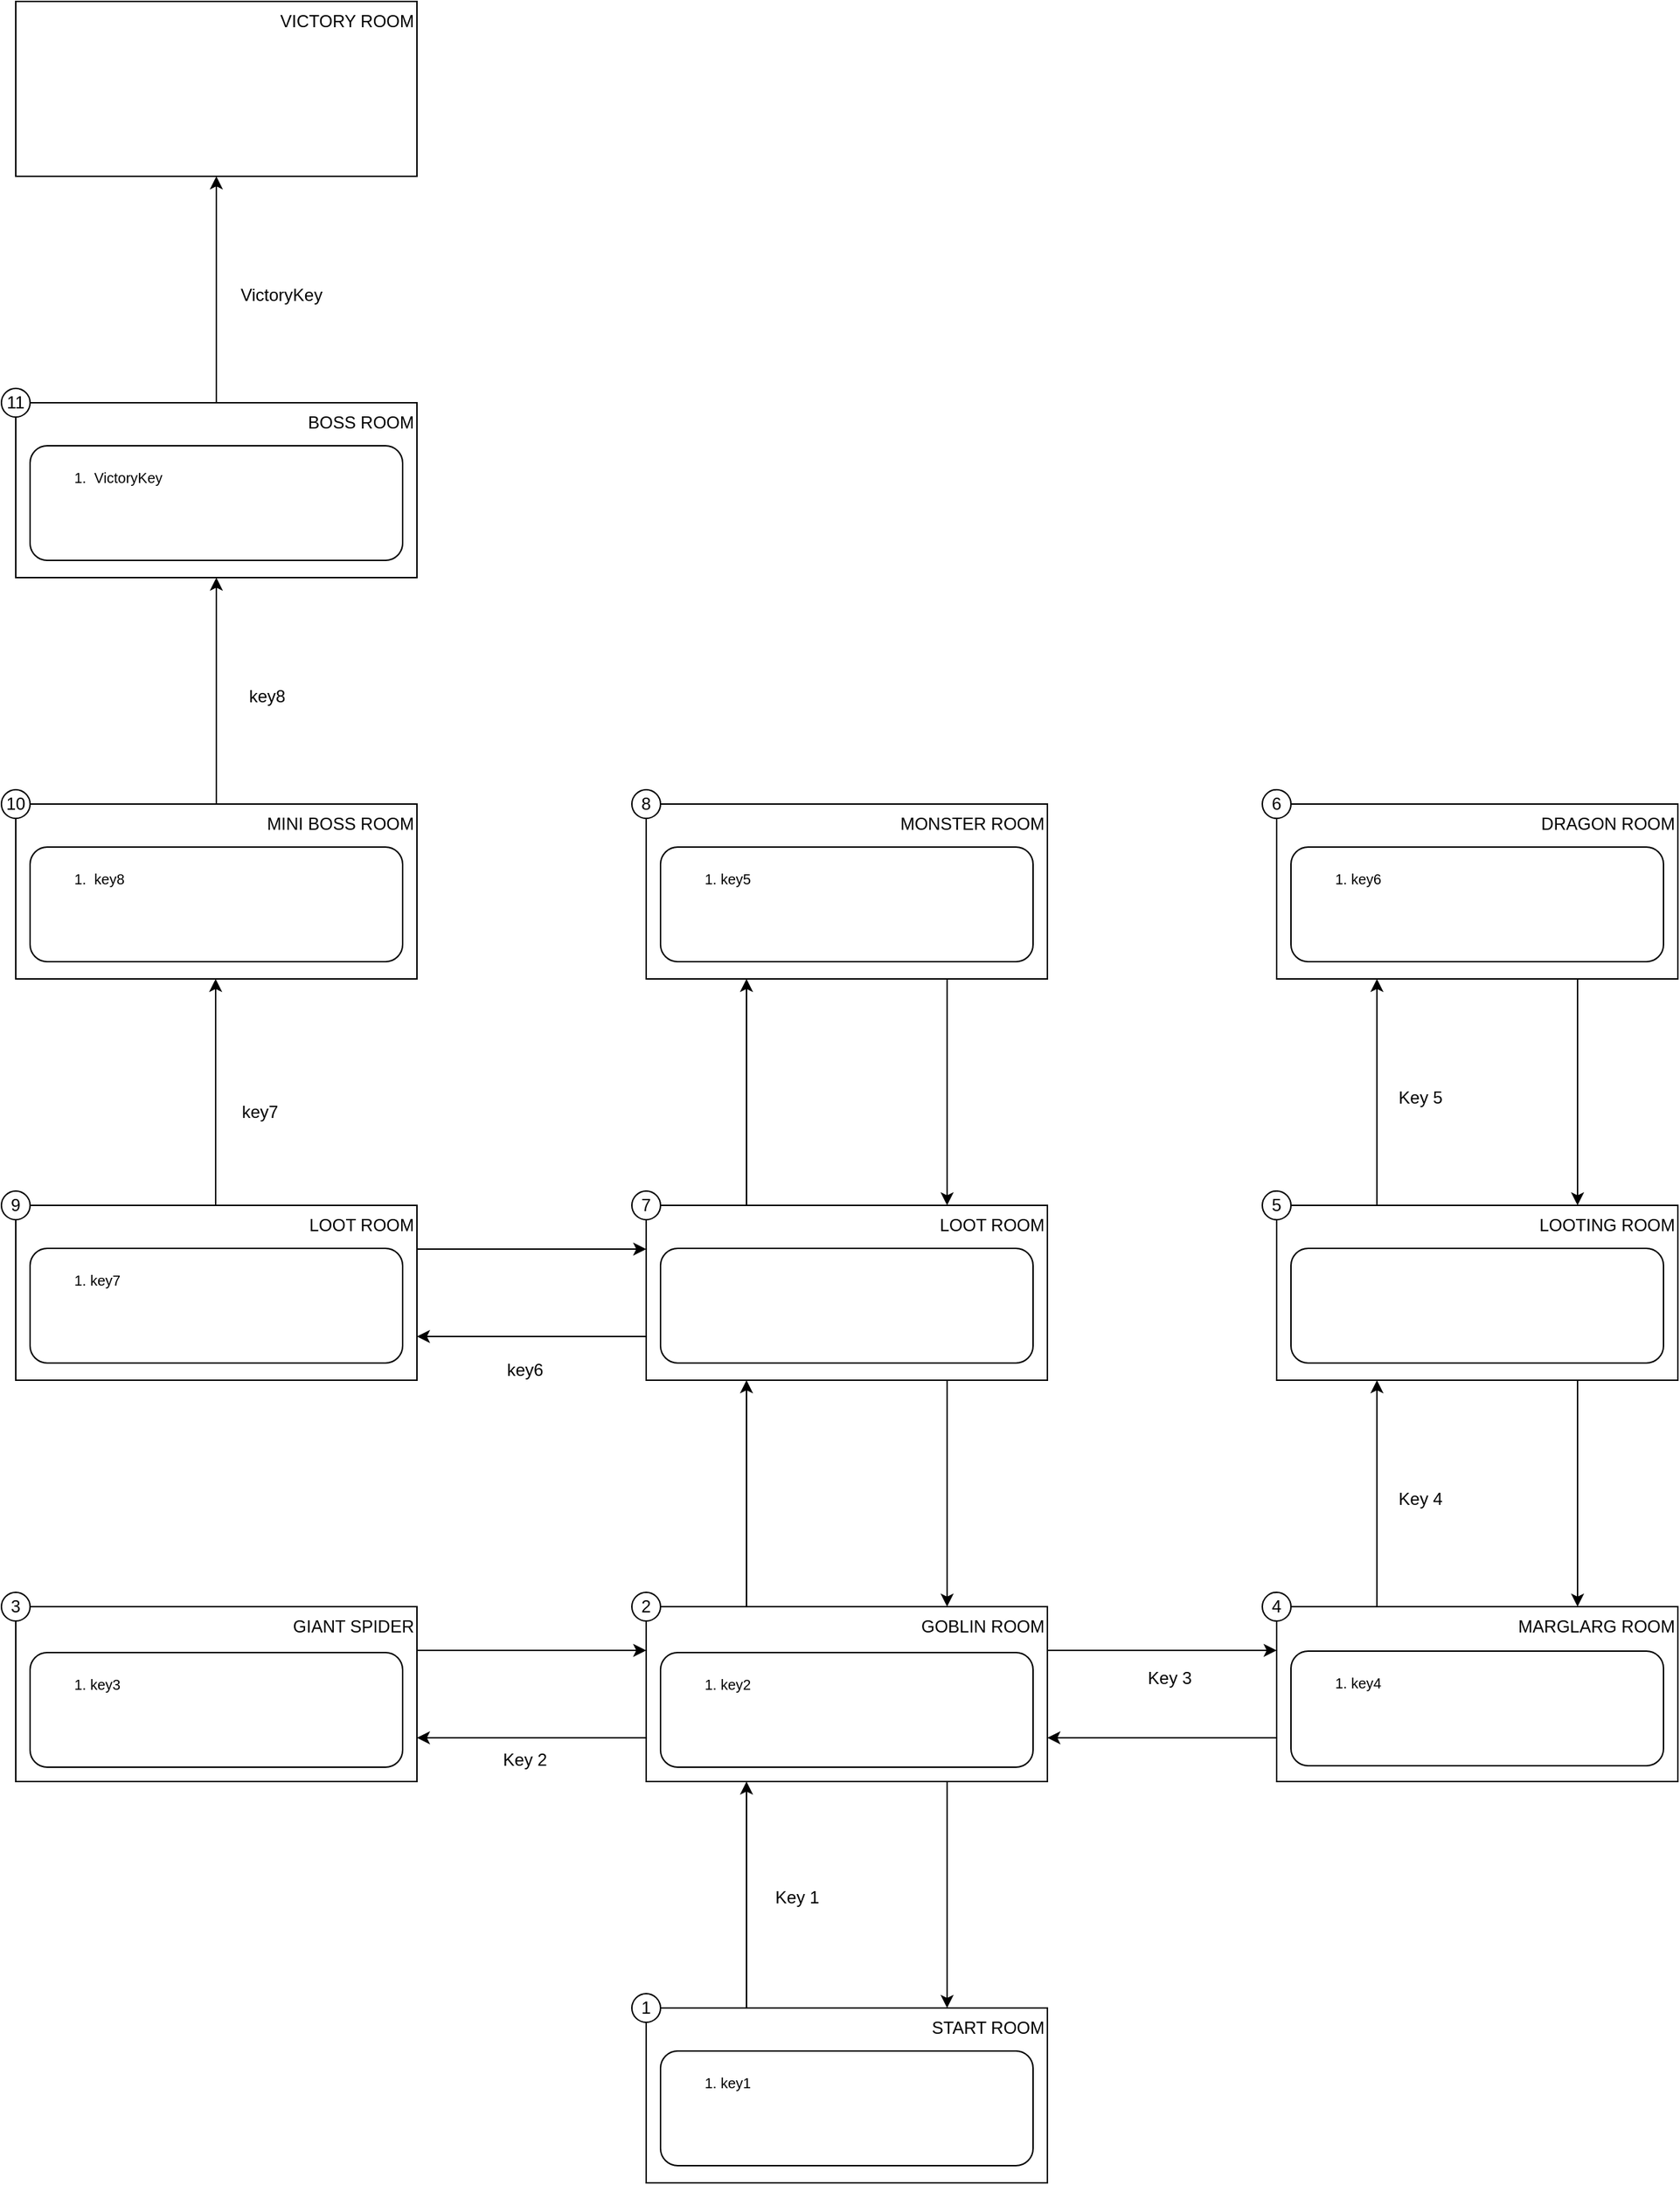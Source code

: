 <mxfile version="24.5.2" type="device">
  <diagram name="Pagina-1" id="9mHcJXdj0dUMFOOQDPm1">
    <mxGraphModel dx="3217" dy="2456" grid="1" gridSize="10" guides="1" tooltips="1" connect="1" arrows="1" fold="1" page="1" pageScale="1" pageWidth="827" pageHeight="1169" math="0" shadow="0">
      <root>
        <mxCell id="0" />
        <mxCell id="1" parent="0" />
        <mxCell id="ytGMDuZpWYm2PS7Yhij4-1" style="edgeStyle=none;rounded=0;orthogonalLoop=1;jettySize=auto;html=1;exitX=0.75;exitY=1;exitDx=0;exitDy=0;entryX=0.75;entryY=0;entryDx=0;entryDy=0;" parent="1" source="ytGMDuZpWYm2PS7Yhij4-5" target="ytGMDuZpWYm2PS7Yhij4-7" edge="1">
          <mxGeometry relative="1" as="geometry" />
        </mxCell>
        <mxCell id="ytGMDuZpWYm2PS7Yhij4-2" style="edgeStyle=none;rounded=0;orthogonalLoop=1;jettySize=auto;html=1;exitX=0;exitY=0.75;exitDx=0;exitDy=0;entryX=1;entryY=0.75;entryDx=0;entryDy=0;" parent="1" source="ytGMDuZpWYm2PS7Yhij4-5" target="ytGMDuZpWYm2PS7Yhij4-12" edge="1">
          <mxGeometry relative="1" as="geometry" />
        </mxCell>
        <mxCell id="ytGMDuZpWYm2PS7Yhij4-3" style="edgeStyle=none;rounded=0;orthogonalLoop=1;jettySize=auto;html=1;exitX=1;exitY=0.25;exitDx=0;exitDy=0;entryX=0;entryY=0.25;entryDx=0;entryDy=0;" parent="1" source="ytGMDuZpWYm2PS7Yhij4-5" target="ytGMDuZpWYm2PS7Yhij4-10" edge="1">
          <mxGeometry relative="1" as="geometry" />
        </mxCell>
        <mxCell id="ytGMDuZpWYm2PS7Yhij4-4" style="edgeStyle=none;rounded=0;orthogonalLoop=1;jettySize=auto;html=1;exitX=0.25;exitY=0;exitDx=0;exitDy=0;entryX=0.25;entryY=1;entryDx=0;entryDy=0;" parent="1" source="ytGMDuZpWYm2PS7Yhij4-5" target="ytGMDuZpWYm2PS7Yhij4-19" edge="1">
          <mxGeometry relative="1" as="geometry" />
        </mxCell>
        <mxCell id="ytGMDuZpWYm2PS7Yhij4-5" value="GOBLIN ROOM" style="whiteSpace=wrap;html=1;align=right;verticalAlign=top;" parent="1" vertex="1">
          <mxGeometry x="240" y="520" width="280" height="122" as="geometry" />
        </mxCell>
        <mxCell id="ytGMDuZpWYm2PS7Yhij4-6" style="edgeStyle=none;rounded=0;orthogonalLoop=1;jettySize=auto;html=1;exitX=0.25;exitY=0;exitDx=0;exitDy=0;entryX=0.25;entryY=1;entryDx=0;entryDy=0;" parent="1" source="ytGMDuZpWYm2PS7Yhij4-7" target="ytGMDuZpWYm2PS7Yhij4-5" edge="1">
          <mxGeometry relative="1" as="geometry" />
        </mxCell>
        <mxCell id="ytGMDuZpWYm2PS7Yhij4-7" value="START ROOM" style="whiteSpace=wrap;html=1;align=right;verticalAlign=top;" parent="1" vertex="1">
          <mxGeometry x="240" y="800" width="280" height="122" as="geometry" />
        </mxCell>
        <mxCell id="ytGMDuZpWYm2PS7Yhij4-8" style="edgeStyle=none;rounded=0;orthogonalLoop=1;jettySize=auto;html=1;exitX=0;exitY=0.75;exitDx=0;exitDy=0;entryX=1;entryY=0.75;entryDx=0;entryDy=0;" parent="1" source="ytGMDuZpWYm2PS7Yhij4-10" target="ytGMDuZpWYm2PS7Yhij4-5" edge="1">
          <mxGeometry relative="1" as="geometry" />
        </mxCell>
        <mxCell id="ytGMDuZpWYm2PS7Yhij4-9" style="edgeStyle=none;rounded=0;orthogonalLoop=1;jettySize=auto;html=1;exitX=0.25;exitY=0;exitDx=0;exitDy=0;entryX=0.25;entryY=1;entryDx=0;entryDy=0;" parent="1" source="ytGMDuZpWYm2PS7Yhij4-10" target="ytGMDuZpWYm2PS7Yhij4-22" edge="1">
          <mxGeometry relative="1" as="geometry" />
        </mxCell>
        <mxCell id="ytGMDuZpWYm2PS7Yhij4-10" value="MARGLARG ROOM" style="whiteSpace=wrap;html=1;align=right;verticalAlign=top;" parent="1" vertex="1">
          <mxGeometry x="680" y="520" width="280" height="122" as="geometry" />
        </mxCell>
        <mxCell id="ytGMDuZpWYm2PS7Yhij4-11" style="edgeStyle=none;rounded=0;orthogonalLoop=1;jettySize=auto;html=1;exitX=1;exitY=0.25;exitDx=0;exitDy=0;entryX=0;entryY=0.25;entryDx=0;entryDy=0;" parent="1" source="ytGMDuZpWYm2PS7Yhij4-12" target="ytGMDuZpWYm2PS7Yhij4-5" edge="1">
          <mxGeometry relative="1" as="geometry" />
        </mxCell>
        <mxCell id="ytGMDuZpWYm2PS7Yhij4-12" value="GIANT SPIDER" style="whiteSpace=wrap;html=1;align=right;verticalAlign=top;" parent="1" vertex="1">
          <mxGeometry x="-200" y="520" width="280" height="122" as="geometry" />
        </mxCell>
        <mxCell id="ytGMDuZpWYm2PS7Yhij4-13" style="edgeStyle=none;rounded=0;orthogonalLoop=1;jettySize=auto;html=1;exitX=1;exitY=0.25;exitDx=0;exitDy=0;entryX=0;entryY=0.25;entryDx=0;entryDy=0;" parent="1" source="ytGMDuZpWYm2PS7Yhij4-15" target="ytGMDuZpWYm2PS7Yhij4-19" edge="1">
          <mxGeometry relative="1" as="geometry" />
        </mxCell>
        <mxCell id="ytGMDuZpWYm2PS7Yhij4-14" style="edgeStyle=none;rounded=0;orthogonalLoop=1;jettySize=auto;html=1;exitX=0.5;exitY=0;exitDx=0;exitDy=0;entryX=0.5;entryY=1;entryDx=0;entryDy=0;" parent="1" edge="1">
          <mxGeometry relative="1" as="geometry">
            <mxPoint x="-60.5" y="240" as="sourcePoint" />
            <mxPoint x="-60.5" y="82" as="targetPoint" />
          </mxGeometry>
        </mxCell>
        <mxCell id="ytGMDuZpWYm2PS7Yhij4-15" value="LOOT ROOM" style="whiteSpace=wrap;html=1;align=right;verticalAlign=top;" parent="1" vertex="1">
          <mxGeometry x="-200" y="240" width="280" height="122" as="geometry" />
        </mxCell>
        <mxCell id="ytGMDuZpWYm2PS7Yhij4-16" style="edgeStyle=none;rounded=0;orthogonalLoop=1;jettySize=auto;html=1;exitX=0.75;exitY=1;exitDx=0;exitDy=0;entryX=0.75;entryY=0;entryDx=0;entryDy=0;" parent="1" source="ytGMDuZpWYm2PS7Yhij4-19" target="ytGMDuZpWYm2PS7Yhij4-5" edge="1">
          <mxGeometry relative="1" as="geometry" />
        </mxCell>
        <mxCell id="ytGMDuZpWYm2PS7Yhij4-17" style="edgeStyle=none;rounded=0;orthogonalLoop=1;jettySize=auto;html=1;exitX=0.25;exitY=0;exitDx=0;exitDy=0;entryX=0.25;entryY=1;entryDx=0;entryDy=0;" parent="1" source="ytGMDuZpWYm2PS7Yhij4-19" target="ytGMDuZpWYm2PS7Yhij4-26" edge="1">
          <mxGeometry relative="1" as="geometry" />
        </mxCell>
        <mxCell id="ytGMDuZpWYm2PS7Yhij4-18" style="edgeStyle=none;rounded=0;orthogonalLoop=1;jettySize=auto;html=1;exitX=0;exitY=0.75;exitDx=0;exitDy=0;entryX=1;entryY=0.75;entryDx=0;entryDy=0;" parent="1" source="ytGMDuZpWYm2PS7Yhij4-19" target="ytGMDuZpWYm2PS7Yhij4-15" edge="1">
          <mxGeometry relative="1" as="geometry" />
        </mxCell>
        <mxCell id="ytGMDuZpWYm2PS7Yhij4-19" value="LOOT ROOM" style="whiteSpace=wrap;html=1;align=right;verticalAlign=top;" parent="1" vertex="1">
          <mxGeometry x="240" y="240" width="280" height="122" as="geometry" />
        </mxCell>
        <mxCell id="ytGMDuZpWYm2PS7Yhij4-20" style="edgeStyle=none;rounded=0;orthogonalLoop=1;jettySize=auto;html=1;exitX=0.75;exitY=1;exitDx=0;exitDy=0;entryX=0.75;entryY=0;entryDx=0;entryDy=0;" parent="1" source="ytGMDuZpWYm2PS7Yhij4-22" target="ytGMDuZpWYm2PS7Yhij4-10" edge="1">
          <mxGeometry relative="1" as="geometry" />
        </mxCell>
        <mxCell id="ytGMDuZpWYm2PS7Yhij4-21" style="edgeStyle=none;rounded=0;orthogonalLoop=1;jettySize=auto;html=1;exitX=0.25;exitY=0;exitDx=0;exitDy=0;entryX=0.25;entryY=1;entryDx=0;entryDy=0;" parent="1" source="ytGMDuZpWYm2PS7Yhij4-22" target="ytGMDuZpWYm2PS7Yhij4-24" edge="1">
          <mxGeometry relative="1" as="geometry" />
        </mxCell>
        <mxCell id="ytGMDuZpWYm2PS7Yhij4-22" value="LOOTING ROOM" style="whiteSpace=wrap;html=1;verticalAlign=top;align=right;" parent="1" vertex="1">
          <mxGeometry x="680" y="240" width="280" height="122" as="geometry" />
        </mxCell>
        <mxCell id="ytGMDuZpWYm2PS7Yhij4-23" style="edgeStyle=none;rounded=0;orthogonalLoop=1;jettySize=auto;html=1;exitX=0.75;exitY=1;exitDx=0;exitDy=0;entryX=0.75;entryY=0;entryDx=0;entryDy=0;" parent="1" source="ytGMDuZpWYm2PS7Yhij4-24" target="ytGMDuZpWYm2PS7Yhij4-22" edge="1">
          <mxGeometry relative="1" as="geometry" />
        </mxCell>
        <mxCell id="ytGMDuZpWYm2PS7Yhij4-24" value="DRAGON ROOM" style="whiteSpace=wrap;html=1;align=right;verticalAlign=top;" parent="1" vertex="1">
          <mxGeometry x="680" y="-40" width="280" height="122" as="geometry" />
        </mxCell>
        <mxCell id="ytGMDuZpWYm2PS7Yhij4-25" style="edgeStyle=none;rounded=0;orthogonalLoop=1;jettySize=auto;html=1;exitX=0.75;exitY=1;exitDx=0;exitDy=0;entryX=0.75;entryY=0;entryDx=0;entryDy=0;" parent="1" source="ytGMDuZpWYm2PS7Yhij4-26" target="ytGMDuZpWYm2PS7Yhij4-19" edge="1">
          <mxGeometry relative="1" as="geometry" />
        </mxCell>
        <mxCell id="ytGMDuZpWYm2PS7Yhij4-26" value="MONSTER ROOM" style="whiteSpace=wrap;html=1;align=right;verticalAlign=top;" parent="1" vertex="1">
          <mxGeometry x="240" y="-40" width="280" height="122" as="geometry" />
        </mxCell>
        <mxCell id="ytGMDuZpWYm2PS7Yhij4-27" style="edgeStyle=none;rounded=0;orthogonalLoop=1;jettySize=auto;html=1;exitX=0.5;exitY=0;exitDx=0;exitDy=0;entryX=0.5;entryY=1;entryDx=0;entryDy=0;" parent="1" source="ytGMDuZpWYm2PS7Yhij4-28" target="ytGMDuZpWYm2PS7Yhij4-29" edge="1">
          <mxGeometry relative="1" as="geometry" />
        </mxCell>
        <mxCell id="ytGMDuZpWYm2PS7Yhij4-28" value="MINI BOSS ROOM" style="whiteSpace=wrap;html=1;align=right;verticalAlign=top;" parent="1" vertex="1">
          <mxGeometry x="-200" y="-40" width="280" height="122" as="geometry" />
        </mxCell>
        <mxCell id="ytGMDuZpWYm2PS7Yhij4-58" style="edgeStyle=orthogonalEdgeStyle;rounded=0;orthogonalLoop=1;jettySize=auto;html=1;exitX=0.5;exitY=0;exitDx=0;exitDy=0;entryX=0.5;entryY=1;entryDx=0;entryDy=0;" parent="1" source="ytGMDuZpWYm2PS7Yhij4-29" target="ytGMDuZpWYm2PS7Yhij4-57" edge="1">
          <mxGeometry relative="1" as="geometry" />
        </mxCell>
        <mxCell id="ytGMDuZpWYm2PS7Yhij4-29" value="BOSS ROOM" style="whiteSpace=wrap;html=1;align=right;horizontal=1;verticalAlign=top;" parent="1" vertex="1">
          <mxGeometry x="-200" y="-320" width="280" height="122" as="geometry" />
        </mxCell>
        <mxCell id="ytGMDuZpWYm2PS7Yhij4-30" value="Key 4" style="text;html=1;align=center;verticalAlign=middle;resizable=0;points=[];autosize=1;strokeColor=none;fillColor=none;" parent="1" vertex="1">
          <mxGeometry x="755" y="430" width="50" height="30" as="geometry" />
        </mxCell>
        <mxCell id="ytGMDuZpWYm2PS7Yhij4-31" value="Key 5" style="text;html=1;align=center;verticalAlign=middle;resizable=0;points=[];autosize=1;strokeColor=none;fillColor=none;" parent="1" vertex="1">
          <mxGeometry x="755" y="150" width="50" height="30" as="geometry" />
        </mxCell>
        <mxCell id="ytGMDuZpWYm2PS7Yhij4-32" value="Key 1" style="text;html=1;align=center;verticalAlign=middle;resizable=0;points=[];autosize=1;strokeColor=none;fillColor=none;" parent="1" vertex="1">
          <mxGeometry x="320" y="708" width="50" height="30" as="geometry" />
        </mxCell>
        <mxCell id="ytGMDuZpWYm2PS7Yhij4-33" value="Key 2" style="text;html=1;align=center;verticalAlign=middle;resizable=0;points=[];autosize=1;strokeColor=none;fillColor=none;" parent="1" vertex="1">
          <mxGeometry x="130" y="612" width="50" height="30" as="geometry" />
        </mxCell>
        <mxCell id="ytGMDuZpWYm2PS7Yhij4-34" value="Key 3" style="text;html=1;align=center;verticalAlign=middle;resizable=0;points=[];autosize=1;strokeColor=none;fillColor=none;" parent="1" vertex="1">
          <mxGeometry x="580" y="555" width="50" height="30" as="geometry" />
        </mxCell>
        <mxCell id="ytGMDuZpWYm2PS7Yhij4-35" value="1" style="ellipse;whiteSpace=wrap;html=1;" parent="1" vertex="1">
          <mxGeometry x="230" y="790" width="20" height="20" as="geometry" />
        </mxCell>
        <mxCell id="ytGMDuZpWYm2PS7Yhij4-36" value="2" style="ellipse;whiteSpace=wrap;html=1;" parent="1" vertex="1">
          <mxGeometry x="230" y="510" width="20" height="20" as="geometry" />
        </mxCell>
        <mxCell id="ytGMDuZpWYm2PS7Yhij4-37" value="3" style="ellipse;whiteSpace=wrap;html=1;" parent="1" vertex="1">
          <mxGeometry x="-210" y="510" width="20" height="20" as="geometry" />
        </mxCell>
        <mxCell id="ytGMDuZpWYm2PS7Yhij4-38" value="4" style="ellipse;whiteSpace=wrap;html=1;" parent="1" vertex="1">
          <mxGeometry x="670" y="510" width="20" height="20" as="geometry" />
        </mxCell>
        <mxCell id="ytGMDuZpWYm2PS7Yhij4-39" value="5" style="ellipse;whiteSpace=wrap;html=1;" parent="1" vertex="1">
          <mxGeometry x="670" y="230" width="20" height="20" as="geometry" />
        </mxCell>
        <mxCell id="ytGMDuZpWYm2PS7Yhij4-40" value="6" style="ellipse;whiteSpace=wrap;html=1;" parent="1" vertex="1">
          <mxGeometry x="670" y="-50" width="20" height="20" as="geometry" />
        </mxCell>
        <mxCell id="ytGMDuZpWYm2PS7Yhij4-41" value="7" style="ellipse;whiteSpace=wrap;html=1;" parent="1" vertex="1">
          <mxGeometry x="230" y="230" width="20" height="20" as="geometry" />
        </mxCell>
        <mxCell id="ytGMDuZpWYm2PS7Yhij4-42" value="8" style="ellipse;whiteSpace=wrap;html=1;" parent="1" vertex="1">
          <mxGeometry x="230" y="-50" width="20" height="20" as="geometry" />
        </mxCell>
        <mxCell id="ytGMDuZpWYm2PS7Yhij4-43" value="9" style="ellipse;whiteSpace=wrap;html=1;" parent="1" vertex="1">
          <mxGeometry x="-210" y="230" width="20" height="20" as="geometry" />
        </mxCell>
        <mxCell id="ytGMDuZpWYm2PS7Yhij4-44" value="10" style="ellipse;whiteSpace=wrap;html=1;" parent="1" vertex="1">
          <mxGeometry x="-210" y="-50" width="20" height="20" as="geometry" />
        </mxCell>
        <mxCell id="ytGMDuZpWYm2PS7Yhij4-45" value="11" style="ellipse;whiteSpace=wrap;html=1;" parent="1" vertex="1">
          <mxGeometry x="-210" y="-330" width="20" height="20" as="geometry" />
        </mxCell>
        <mxCell id="ytGMDuZpWYm2PS7Yhij4-46" value="&lt;ol style=&quot;font-size: 10px;&quot;&gt;&lt;li style=&quot;font-size: 10px;&quot;&gt;key1&lt;/li&gt;&lt;/ol&gt;" style="rounded=1;whiteSpace=wrap;html=1;align=left;verticalAlign=top;fontSize=10;" parent="1" vertex="1">
          <mxGeometry x="250" y="830" width="260" height="80" as="geometry" />
        </mxCell>
        <mxCell id="ytGMDuZpWYm2PS7Yhij4-47" value="&lt;ol style=&quot;font-size: 10px;&quot;&gt;&lt;li&gt;key2&lt;/li&gt;&lt;/ol&gt;" style="rounded=1;whiteSpace=wrap;html=1;align=left;verticalAlign=top;" parent="1" vertex="1">
          <mxGeometry x="250" y="552" width="260" height="80" as="geometry" />
        </mxCell>
        <mxCell id="ytGMDuZpWYm2PS7Yhij4-48" value="&lt;ol style=&quot;font-size: 10px;&quot;&gt;&lt;li&gt;&lt;font style=&quot;font-size: 10px;&quot;&gt;key3&lt;/font&gt;&lt;/li&gt;&lt;/ol&gt;" style="rounded=1;whiteSpace=wrap;html=1;align=left;verticalAlign=top;" parent="1" vertex="1">
          <mxGeometry x="-190" y="552" width="260" height="80" as="geometry" />
        </mxCell>
        <mxCell id="ytGMDuZpWYm2PS7Yhij4-49" value="&lt;ol style=&quot;font-size: 10px;&quot;&gt;&lt;li&gt;key4&lt;/li&gt;&lt;/ol&gt;" style="rounded=1;whiteSpace=wrap;html=1;align=left;verticalAlign=top;" parent="1" vertex="1">
          <mxGeometry x="690" y="551" width="260" height="80" as="geometry" />
        </mxCell>
        <mxCell id="ytGMDuZpWYm2PS7Yhij4-50" value="&lt;div&gt;&lt;span style=&quot;font-size: 10px;&quot;&gt;&lt;br&gt;&lt;/span&gt;&lt;/div&gt;" style="rounded=1;whiteSpace=wrap;html=1;align=left;verticalAlign=top;" parent="1" vertex="1">
          <mxGeometry x="690" y="270" width="260" height="80" as="geometry" />
        </mxCell>
        <mxCell id="ytGMDuZpWYm2PS7Yhij4-51" value="&lt;ol style=&quot;font-size: 10px;&quot;&gt;&lt;li&gt;key6&lt;/li&gt;&lt;/ol&gt;" style="rounded=1;whiteSpace=wrap;html=1;align=left;verticalAlign=top;" parent="1" vertex="1">
          <mxGeometry x="690" y="-10" width="260" height="80" as="geometry" />
        </mxCell>
        <mxCell id="ytGMDuZpWYm2PS7Yhij4-52" value="&lt;div&gt;&lt;span style=&quot;font-size: 10px;&quot;&gt;&lt;br&gt;&lt;/span&gt;&lt;/div&gt;" style="rounded=1;whiteSpace=wrap;html=1;align=left;verticalAlign=top;" parent="1" vertex="1">
          <mxGeometry x="250" y="270" width="260" height="80" as="geometry" />
        </mxCell>
        <mxCell id="ytGMDuZpWYm2PS7Yhij4-53" value="&lt;ol style=&quot;font-size: 10px;&quot;&gt;&lt;li&gt;key5&lt;/li&gt;&lt;/ol&gt;" style="rounded=1;whiteSpace=wrap;html=1;align=left;verticalAlign=top;" parent="1" vertex="1">
          <mxGeometry x="250" y="-10" width="260" height="80" as="geometry" />
        </mxCell>
        <mxCell id="ytGMDuZpWYm2PS7Yhij4-54" value="key6" style="text;html=1;align=center;verticalAlign=middle;resizable=0;points=[];autosize=1;strokeColor=none;fillColor=none;" parent="1" vertex="1">
          <mxGeometry x="130" y="340" width="50" height="30" as="geometry" />
        </mxCell>
        <mxCell id="ytGMDuZpWYm2PS7Yhij4-55" value="&lt;ol style=&quot;font-size: 10px;&quot;&gt;&lt;li&gt;key7&lt;/li&gt;&lt;/ol&gt;" style="rounded=1;whiteSpace=wrap;html=1;align=left;verticalAlign=top;" parent="1" vertex="1">
          <mxGeometry x="-190" y="270" width="260" height="80" as="geometry" />
        </mxCell>
        <mxCell id="ytGMDuZpWYm2PS7Yhij4-56" value="&lt;ol style=&quot;font-size: 10px;&quot;&gt;&lt;li&gt;&amp;nbsp;key8&lt;/li&gt;&lt;/ol&gt;" style="rounded=1;whiteSpace=wrap;html=1;align=left;verticalAlign=top;" parent="1" vertex="1">
          <mxGeometry x="-190" y="-10" width="260" height="80" as="geometry" />
        </mxCell>
        <mxCell id="ytGMDuZpWYm2PS7Yhij4-57" value="VICTORY ROOM" style="whiteSpace=wrap;html=1;align=right;horizontal=1;verticalAlign=top;" parent="1" vertex="1">
          <mxGeometry x="-200" y="-600" width="280" height="122" as="geometry" />
        </mxCell>
        <mxCell id="ytGMDuZpWYm2PS7Yhij4-59" value="&lt;ol style=&quot;font-size: 10px;&quot;&gt;&lt;li&gt;&amp;nbsp;VictoryKey&lt;/li&gt;&lt;/ol&gt;" style="rounded=1;whiteSpace=wrap;html=1;align=left;verticalAlign=top;" parent="1" vertex="1">
          <mxGeometry x="-190" y="-290" width="260" height="80" as="geometry" />
        </mxCell>
        <mxCell id="ytGMDuZpWYm2PS7Yhij4-60" value="key8" style="text;html=1;align=center;verticalAlign=middle;resizable=0;points=[];autosize=1;strokeColor=none;fillColor=none;" parent="1" vertex="1">
          <mxGeometry x="-50" y="-130" width="50" height="30" as="geometry" />
        </mxCell>
        <mxCell id="ytGMDuZpWYm2PS7Yhij4-61" value="VictoryKey" style="text;html=1;align=center;verticalAlign=middle;resizable=0;points=[];autosize=1;strokeColor=none;fillColor=none;" parent="1" vertex="1">
          <mxGeometry x="-55" y="-410" width="80" height="30" as="geometry" />
        </mxCell>
        <mxCell id="ytGMDuZpWYm2PS7Yhij4-62" value="key7" style="text;html=1;align=center;verticalAlign=middle;resizable=0;points=[];autosize=1;strokeColor=none;fillColor=none;" parent="1" vertex="1">
          <mxGeometry x="-55" y="160" width="50" height="30" as="geometry" />
        </mxCell>
      </root>
    </mxGraphModel>
  </diagram>
</mxfile>
